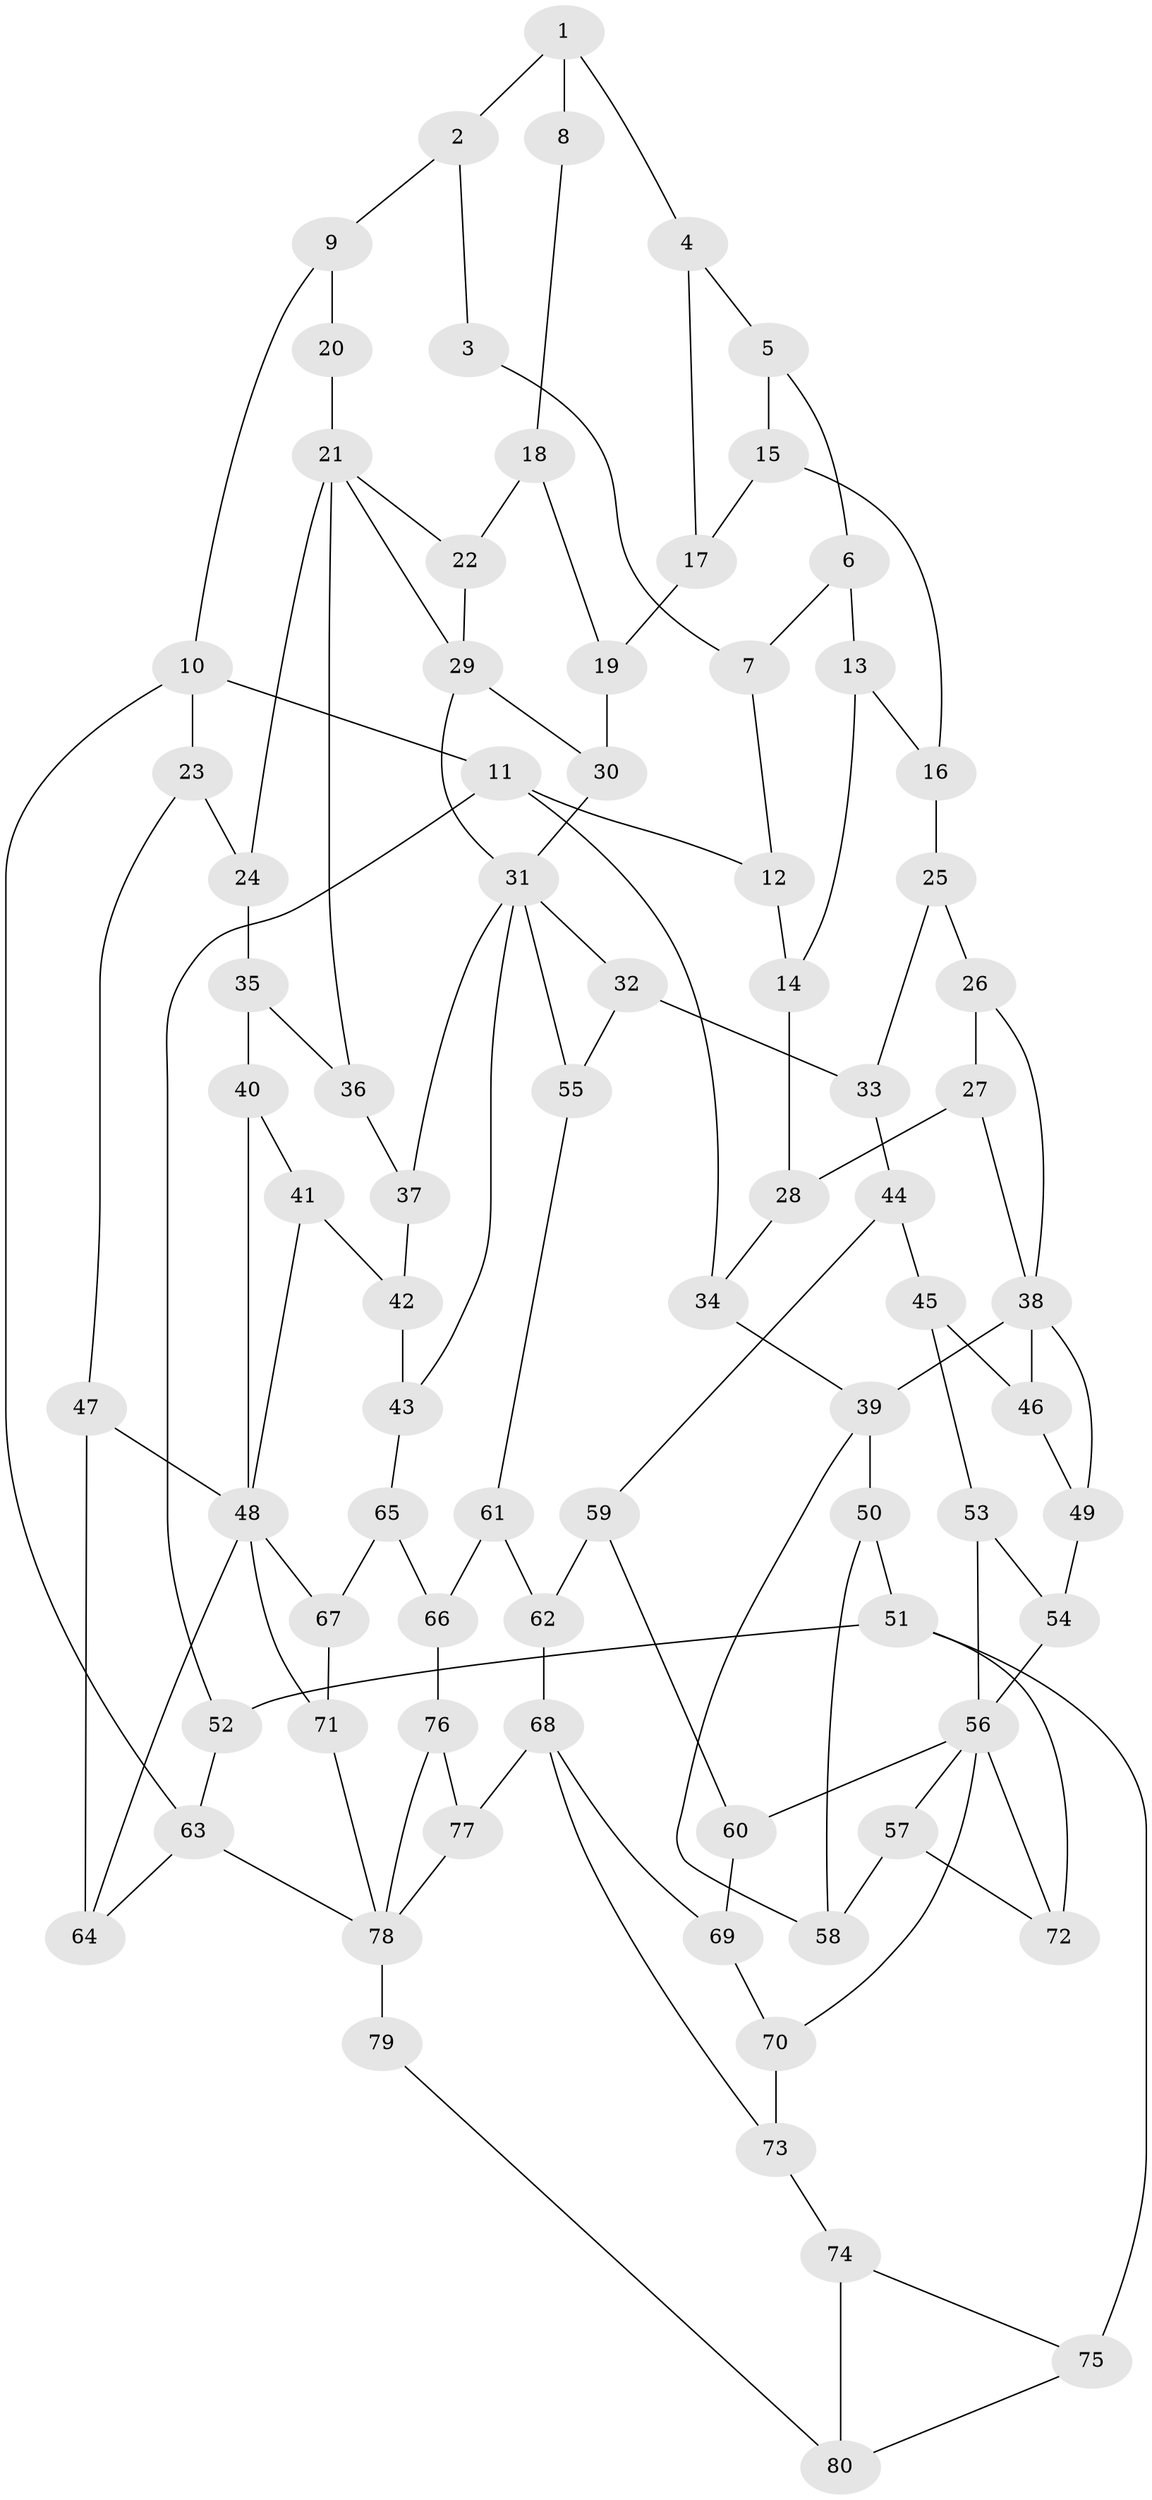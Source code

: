 // original degree distribution, {3: 0.017857142857142856, 5: 0.5, 4: 0.25, 6: 0.23214285714285715}
// Generated by graph-tools (version 1.1) at 2025/54/03/04/25 22:54:15]
// undirected, 80 vertices, 129 edges
graph export_dot {
  node [color=gray90,style=filled];
  1;
  2;
  3;
  4;
  5;
  6;
  7;
  8;
  9;
  10;
  11;
  12;
  13;
  14;
  15;
  16;
  17;
  18;
  19;
  20;
  21;
  22;
  23;
  24;
  25;
  26;
  27;
  28;
  29;
  30;
  31;
  32;
  33;
  34;
  35;
  36;
  37;
  38;
  39;
  40;
  41;
  42;
  43;
  44;
  45;
  46;
  47;
  48;
  49;
  50;
  51;
  52;
  53;
  54;
  55;
  56;
  57;
  58;
  59;
  60;
  61;
  62;
  63;
  64;
  65;
  66;
  67;
  68;
  69;
  70;
  71;
  72;
  73;
  74;
  75;
  76;
  77;
  78;
  79;
  80;
  1 -- 2 [weight=1.0];
  1 -- 4 [weight=1.0];
  1 -- 8 [weight=2.0];
  2 -- 3 [weight=1.0];
  2 -- 9 [weight=1.0];
  3 -- 7 [weight=1.0];
  4 -- 5 [weight=1.0];
  4 -- 17 [weight=1.0];
  5 -- 6 [weight=1.0];
  5 -- 15 [weight=1.0];
  6 -- 7 [weight=1.0];
  6 -- 13 [weight=1.0];
  7 -- 12 [weight=1.0];
  8 -- 18 [weight=1.0];
  9 -- 10 [weight=1.0];
  9 -- 20 [weight=1.0];
  10 -- 11 [weight=1.0];
  10 -- 23 [weight=1.0];
  10 -- 63 [weight=1.0];
  11 -- 12 [weight=1.0];
  11 -- 34 [weight=1.0];
  11 -- 52 [weight=1.0];
  12 -- 14 [weight=1.0];
  13 -- 14 [weight=1.0];
  13 -- 16 [weight=1.0];
  14 -- 28 [weight=1.0];
  15 -- 16 [weight=1.0];
  15 -- 17 [weight=1.0];
  16 -- 25 [weight=1.0];
  17 -- 19 [weight=1.0];
  18 -- 19 [weight=1.0];
  18 -- 22 [weight=1.0];
  19 -- 30 [weight=1.0];
  20 -- 21 [weight=2.0];
  21 -- 22 [weight=1.0];
  21 -- 24 [weight=1.0];
  21 -- 29 [weight=1.0];
  21 -- 36 [weight=1.0];
  22 -- 29 [weight=1.0];
  23 -- 24 [weight=1.0];
  23 -- 47 [weight=1.0];
  24 -- 35 [weight=1.0];
  25 -- 26 [weight=1.0];
  25 -- 33 [weight=1.0];
  26 -- 27 [weight=1.0];
  26 -- 38 [weight=1.0];
  27 -- 28 [weight=1.0];
  27 -- 38 [weight=1.0];
  28 -- 34 [weight=1.0];
  29 -- 30 [weight=1.0];
  29 -- 31 [weight=1.0];
  30 -- 31 [weight=1.0];
  31 -- 32 [weight=1.0];
  31 -- 37 [weight=1.0];
  31 -- 43 [weight=1.0];
  31 -- 55 [weight=1.0];
  32 -- 33 [weight=1.0];
  32 -- 55 [weight=1.0];
  33 -- 44 [weight=1.0];
  34 -- 39 [weight=1.0];
  35 -- 36 [weight=1.0];
  35 -- 40 [weight=1.0];
  36 -- 37 [weight=1.0];
  37 -- 42 [weight=1.0];
  38 -- 39 [weight=2.0];
  38 -- 46 [weight=1.0];
  38 -- 49 [weight=1.0];
  39 -- 50 [weight=1.0];
  39 -- 58 [weight=1.0];
  40 -- 41 [weight=1.0];
  40 -- 48 [weight=1.0];
  41 -- 42 [weight=1.0];
  41 -- 48 [weight=1.0];
  42 -- 43 [weight=1.0];
  43 -- 65 [weight=1.0];
  44 -- 45 [weight=1.0];
  44 -- 59 [weight=1.0];
  45 -- 46 [weight=1.0];
  45 -- 53 [weight=1.0];
  46 -- 49 [weight=1.0];
  47 -- 48 [weight=1.0];
  47 -- 64 [weight=1.0];
  48 -- 64 [weight=1.0];
  48 -- 67 [weight=1.0];
  48 -- 71 [weight=1.0];
  49 -- 54 [weight=1.0];
  50 -- 51 [weight=1.0];
  50 -- 58 [weight=1.0];
  51 -- 52 [weight=2.0];
  51 -- 72 [weight=1.0];
  51 -- 75 [weight=2.0];
  52 -- 63 [weight=1.0];
  53 -- 54 [weight=1.0];
  53 -- 56 [weight=1.0];
  54 -- 56 [weight=1.0];
  55 -- 61 [weight=1.0];
  56 -- 57 [weight=1.0];
  56 -- 60 [weight=1.0];
  56 -- 70 [weight=1.0];
  56 -- 72 [weight=1.0];
  57 -- 58 [weight=1.0];
  57 -- 72 [weight=1.0];
  59 -- 60 [weight=1.0];
  59 -- 62 [weight=1.0];
  60 -- 69 [weight=1.0];
  61 -- 62 [weight=1.0];
  61 -- 66 [weight=1.0];
  62 -- 68 [weight=1.0];
  63 -- 64 [weight=1.0];
  63 -- 78 [weight=1.0];
  65 -- 66 [weight=1.0];
  65 -- 67 [weight=1.0];
  66 -- 76 [weight=1.0];
  67 -- 71 [weight=1.0];
  68 -- 69 [weight=1.0];
  68 -- 73 [weight=1.0];
  68 -- 77 [weight=1.0];
  69 -- 70 [weight=1.0];
  70 -- 73 [weight=1.0];
  71 -- 78 [weight=1.0];
  73 -- 74 [weight=1.0];
  74 -- 75 [weight=1.0];
  74 -- 80 [weight=1.0];
  75 -- 80 [weight=1.0];
  76 -- 77 [weight=1.0];
  76 -- 78 [weight=1.0];
  77 -- 78 [weight=1.0];
  78 -- 79 [weight=2.0];
  79 -- 80 [weight=1.0];
}
